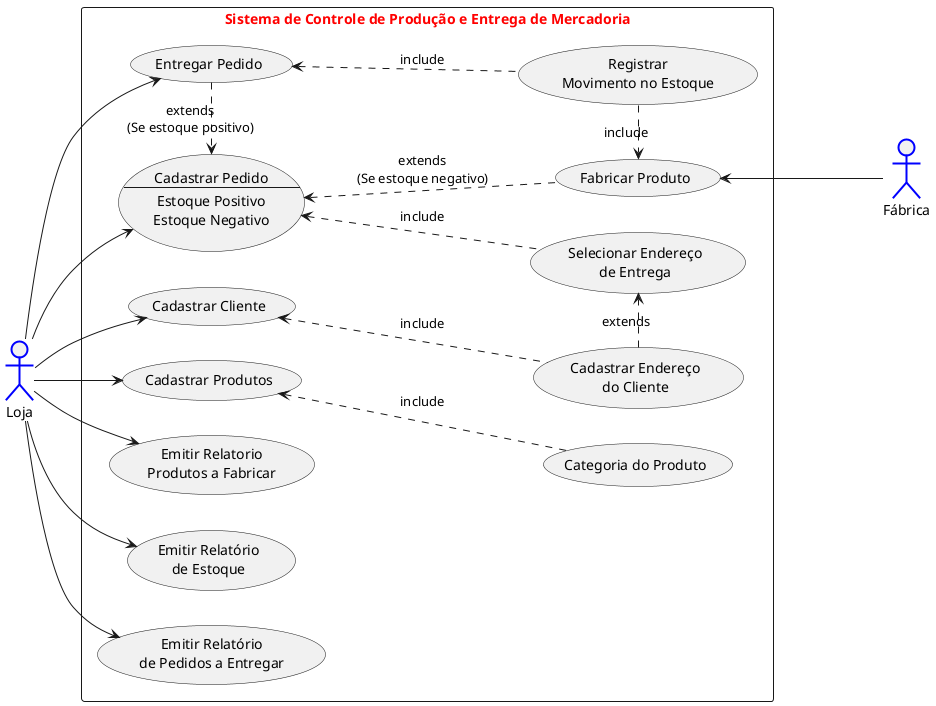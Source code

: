 @startuml
    left to right direction

    actor Loja #line.bold;line:blue
    actor Fábrica #line.bold;line:blue

    rectangle "Sistema de Controle de Produção e Entrega de Mercadoria" #text:red{
        usecase "Cadastrar Cliente" as cadCli
        usecase "Cadastrar Endereço\ndo Cliente" as cadEnds
        usecase "Selecionar Endereço\nde Entrega" as selEnd
        usecase "Cadastrar Produtos" as cadProd
        usecase "Entregar Pedido" as entPed
        usecase "Registrar\nMovimento no Estoque" as regMovEst
        usecase cadPed as "Cadastrar Pedido
                          --
                          Estoque Positivo
                          Estoque Negativo"
        usecase "Fabricar Produto" as fabProd
        usecase "Emitir Relatorio\nProdutos a Fabricar" as relProd
        usecase "Emitir Relatório\nde Estoque" as relEst
        usecase "Emitir Relatório\nde Pedidos a Entregar" as relPed
        usecase "Categoria do Produto" as catProd
    }

    Fábrica -up--> fabProd

    Loja --> cadCli
    Loja --> cadPed
    Loja --> entPed
    Loja --> relProd
    Loja --> relEst
    Loja --> relPed
    Loja --> cadProd

    entPed -right.> cadPed  : extends\n(Se estoque positivo)
    fabProd   -up.> cadPed  : extends\n(Se estoque negativo)
    selEnd    -up.> cadPed  : include
    regMovEst    .> fabProd : include
    catProd   -up.> cadProd : include
    cadEnds   -up.> cadCli  : include
    cadEnds      .> selEnd  : extends
    regMovEst -up.> entPed  : include
@enduml